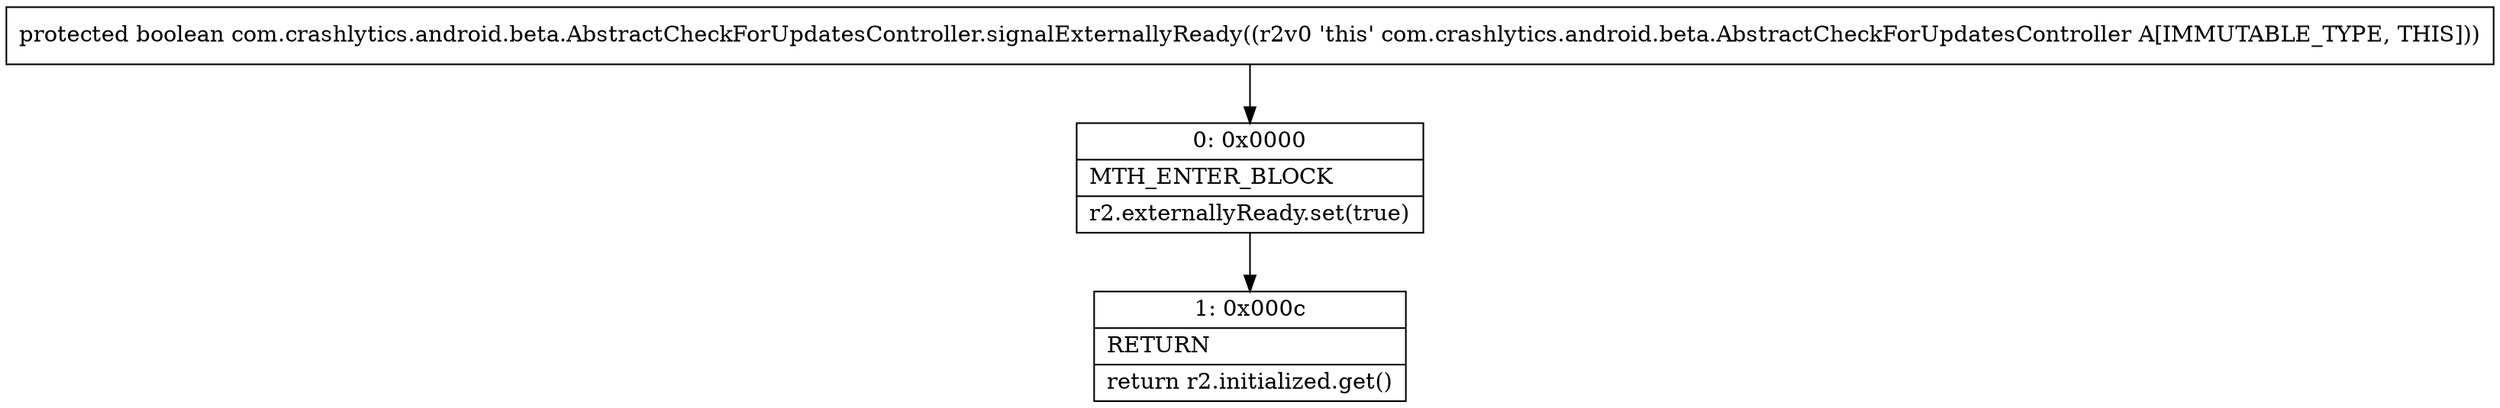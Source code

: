 digraph "CFG forcom.crashlytics.android.beta.AbstractCheckForUpdatesController.signalExternallyReady()Z" {
Node_0 [shape=record,label="{0\:\ 0x0000|MTH_ENTER_BLOCK\l|r2.externallyReady.set(true)\l}"];
Node_1 [shape=record,label="{1\:\ 0x000c|RETURN\l|return r2.initialized.get()\l}"];
MethodNode[shape=record,label="{protected boolean com.crashlytics.android.beta.AbstractCheckForUpdatesController.signalExternallyReady((r2v0 'this' com.crashlytics.android.beta.AbstractCheckForUpdatesController A[IMMUTABLE_TYPE, THIS])) }"];
MethodNode -> Node_0;
Node_0 -> Node_1;
}

